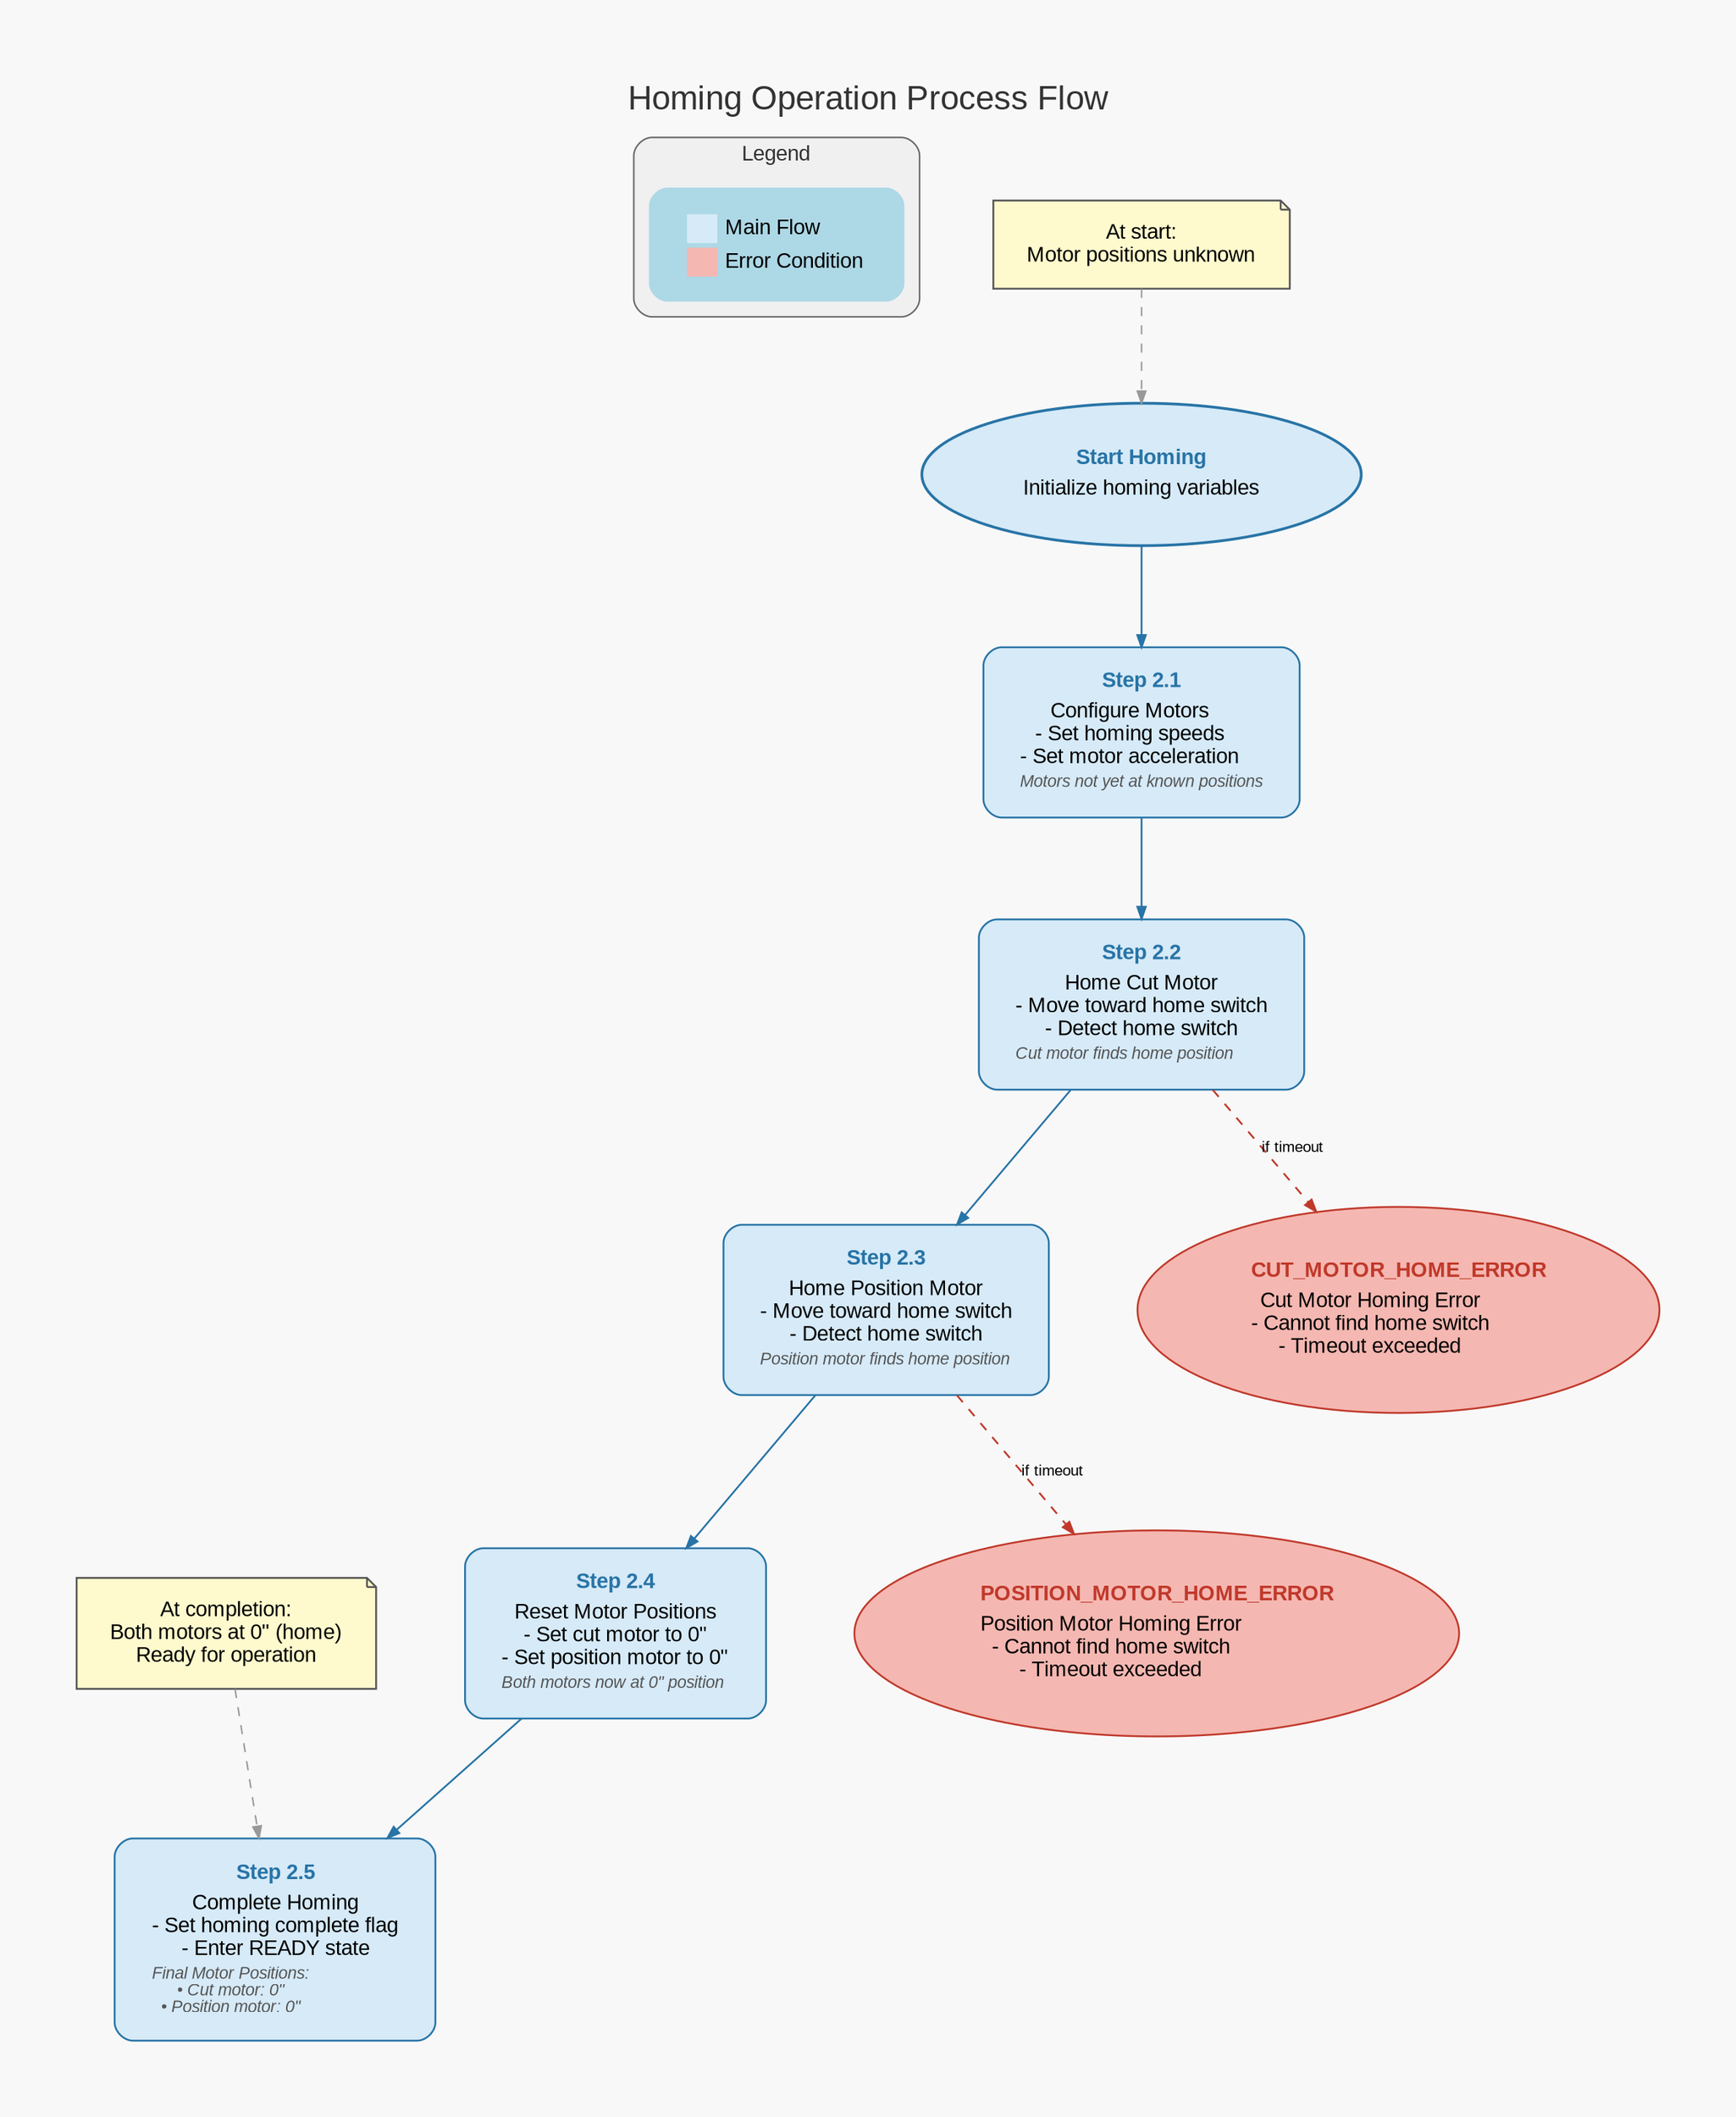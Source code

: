 digraph homing_process {
    // Graph styling
    graph [fontname="Arial", rankdir="TB", splines="polyline", overlap=false, nodesep=0.8, ranksep=0.9, pad=0.7, label="Homing Operation Process Flow", fontsize=22, labelloc="t", bgcolor="#F8F8F8", fontcolor="#333333"];
    node [shape="box", style="rounded,filled", fillcolor="lightblue", fontname="Arial", margin="0.3,0.2", color="#555555", penwidth=1.2];
    edge [fontname="Arial", fontsize=10, color="#777777", penwidth=1.0, arrowsize=0.8];

    // Add a legend
    subgraph cluster_legend {
        label="Legend";
        style="rounded,filled";
        color="#666666";
        fillcolor="#F0F0F0";
        fontsize=14;
        margin=10;
        rank="sink";
        
        legend_node [shape=none, label=<<table border="0" cellborder="0" cellspacing="3">
            <tr><td port="main" bgcolor="#D6EAF8" width="20" height="12"></td><td align="left">Main Flow</td></tr>
            <tr><td port="error" bgcolor="#F5B7B1" width="20" height="12"></td><td align="left">Error Condition</td></tr>
        </table>>];
    }

    // States and transitions for homing process
    start [label=<<table border="0" cellborder="0" cellspacing="0"><tr><td><font color="#2874A6" point-size="14"><b>Start Homing</b></font></td></tr><tr><td>Initialize homing variables</td></tr></table>>, shape="oval", fillcolor="#D6EAF8", color="#2874A6", penwidth=1.8];
    
    // Step 1: Configure for homing
    config [label=<<table border="0" cellborder="0" cellspacing="0"><tr><td><font color="#2874A6" point-size="14"><b>Step 2.1</b></font></td></tr><tr><td align="left">Configure Motors<br/>- Set homing speeds<br/>- Set motor acceleration</td></tr><tr><td align="left"><font color="#555555" point-size="11"><i>Motors not yet at known positions</i></font></td></tr></table>>, fillcolor="#D6EAF8", color="#2874A6", penwidth=1.2];
    
    // Step 2: Home cut motor
    home_cut [label=<<table border="0" cellborder="0" cellspacing="0"><tr><td><font color="#2874A6" point-size="14"><b>Step 2.2</b></font></td></tr><tr><td align="left">Home Cut Motor<br/>- Move toward home switch<br/>- Detect home switch</td></tr><tr><td align="left"><font color="#555555" point-size="11"><i>Cut motor finds home position</i></font></td></tr></table>>, fillcolor="#D6EAF8", color="#2874A6", penwidth=1.2];
    
    // Step 3: Home position motor
    home_position [label=<<table border="0" cellborder="0" cellspacing="0"><tr><td><font color="#2874A6" point-size="14"><b>Step 2.3</b></font></td></tr><tr><td align="left">Home Position Motor<br/>- Move toward home switch<br/>- Detect home switch</td></tr><tr><td align="left"><font color="#555555" point-size="11"><i>Position motor finds home position</i></font></td></tr></table>>, fillcolor="#D6EAF8", color="#2874A6", penwidth=1.2];
    
    // Step 4: Reset positions
    reset_pos [label=<<table border="0" cellborder="0" cellspacing="0"><tr><td><font color="#2874A6" point-size="14"><b>Step 2.4</b></font></td></tr><tr><td align="left">Reset Motor Positions<br/>- Set cut motor to 0"<br/>- Set position motor to 0"</td></tr><tr><td align="left"><font color="#555555" point-size="11"><i>Both motors now at 0" position</i></font></td></tr></table>>, fillcolor="#D6EAF8", color="#2874A6", penwidth=1.2];
    
    // Step 5: Complete homing
    complete [label=<<table border="0" cellborder="0" cellspacing="0"><tr><td><font color="#2874A6" point-size="14"><b>Step 2.5</b></font></td></tr><tr><td align="left">Complete Homing<br/>- Set homing complete flag<br/>- Enter READY state</td></tr><tr><td align="left"><font color="#555555" point-size="11"><i>Final Motor Positions:<br/>• Cut motor: 0"<br/>• Position motor: 0"</i></font></td></tr></table>>, fillcolor="#D6EAF8", color="#2874A6", penwidth=1.2];
    
    // Error states
    cut_error [label=<<table border="0" cellborder="0" cellspacing="0"><tr><td><font color="#C0392B" point-size="14"><b>CUT_MOTOR_HOME_ERROR</b></font></td></tr><tr><td align="left">Cut Motor Homing Error<br/>- Cannot find home switch<br/>- Timeout exceeded</td></tr></table>>, shape="oval", fillcolor="#F5B7B1", color="#C0392B", penwidth=1.2];
    
    position_error [label=<<table border="0" cellborder="0" cellspacing="0"><tr><td><font color="#C0392B" point-size="14"><b>POSITION_MOTOR_HOME_ERROR</b></font></td></tr><tr><td align="left">Position Motor Homing Error<br/>- Cannot find home switch<br/>- Timeout exceeded</td></tr></table>>, shape="oval", fillcolor="#F5B7B1", color="#C0392B", penwidth=1.2];
    
    // Flow connections
    start -> config [color="#2874A6", penwidth=1.2];
    config -> home_cut [color="#2874A6", penwidth=1.2];
    home_cut -> home_position [color="#2874A6", penwidth=1.2];
    home_position -> reset_pos [color="#2874A6", penwidth=1.2];
    reset_pos -> complete [color="#2874A6", penwidth=1.2];
    
    // Error paths
    home_cut -> cut_error [style="dashed", label="if timeout", color="#C0392B", penwidth=1.2];
    home_position -> position_error [style="dashed", label="if timeout", color="#C0392B", penwidth=1.2];
    
    // Add information notes for process understanding
    note_start [label="At start:\nMotor positions unknown", shape="note", fillcolor="#FFFACD", color="#555555", style="filled"];
    note_end [label="At completion:\nBoth motors at 0\" (home)\nReady for operation", shape="note", fillcolor="#FFFACD", color="#555555", style="filled"];
    
    // Connect notes
    note_start -> start [style="dashed", color="#999999"];
    note_end -> complete [style="dashed", color="#999999"];
} 